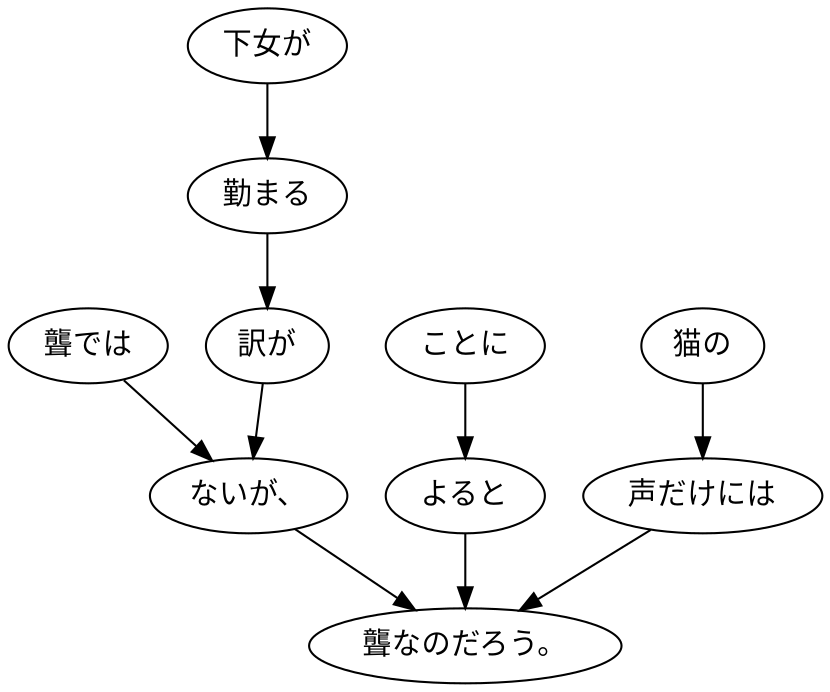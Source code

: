 digraph graph6433 {
	node0 [label="聾では"];
	node1 [label="下女が"];
	node2 [label="勤まる"];
	node3 [label="訳が"];
	node4 [label="ないが、"];
	node5 [label="ことに"];
	node6 [label="よると"];
	node7 [label="猫の"];
	node8 [label="声だけには"];
	node9 [label="聾なのだろう。"];
	node0 -> node4;
	node1 -> node2;
	node2 -> node3;
	node3 -> node4;
	node4 -> node9;
	node5 -> node6;
	node6 -> node9;
	node7 -> node8;
	node8 -> node9;
}
